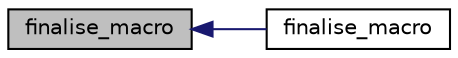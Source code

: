 digraph "finalise_macro"
{
 // INTERACTIVE_SVG=YES
  edge [fontname="Helvetica",fontsize="10",labelfontname="Helvetica",labelfontsize="10"];
  node [fontname="Helvetica",fontsize="10",shape=record];
  rankdir="LR";
  Node3 [label="finalise_macro",height=0.2,width=0.4,color="black", fillcolor="grey75", style="filled", fontcolor="black"];
  Node3 -> Node4 [dir="back",color="midnightblue",fontsize="10",style="solid",fontname="Helvetica"];
  Node4 [label="finalise_macro",height=0.2,width=0.4,color="black", fillcolor="white", style="filled",URL="$flistframe_8cpp.html#a1dfc6277dce182d91d605c721a585c7a"];
}
